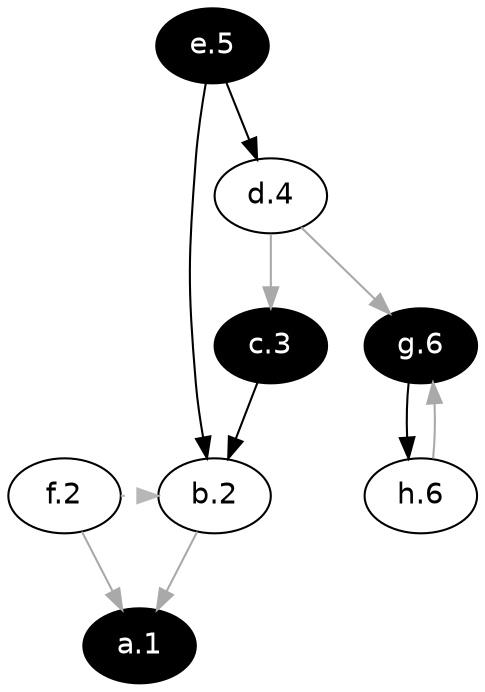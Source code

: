digraph G {
  rankdir="TB"
  node [shape=oval style=filled fontname=Helvetica fontsize=14]
  node [fillcolor="#ffffff" fontcolor="#000000"] 
       b[label="b.2"] 
       f[label="f.2"] 
       d[label="d.4"] 
       h[label="h.6"]
  node [fillcolor="#000000" fontcolor="#ffffff"] 
       a[label="a.1"] 
       c[label="c.3"] 
       e[label="e.5"] 
       g[label="g.6"]
  edge [dir=forward color="#A9A9A9" style="solid"]
        "b" -> "a" 
        "f" -> "a" 
        "d" -> "c" 
        "d" -> "g" 
        "h" -> "g" 
  edge [dir=forward color="#000000" style="solid"]
        "c" -> "b" 
        "e" -> "b" 
        "e" -> "d" 
        "g" -> "h" 
  edge [dir=forward color="#b7b7b7" style="dotted" constraint=false]
        "f" -> "b" 

  {rank = max a}
  {rank = min e}
}